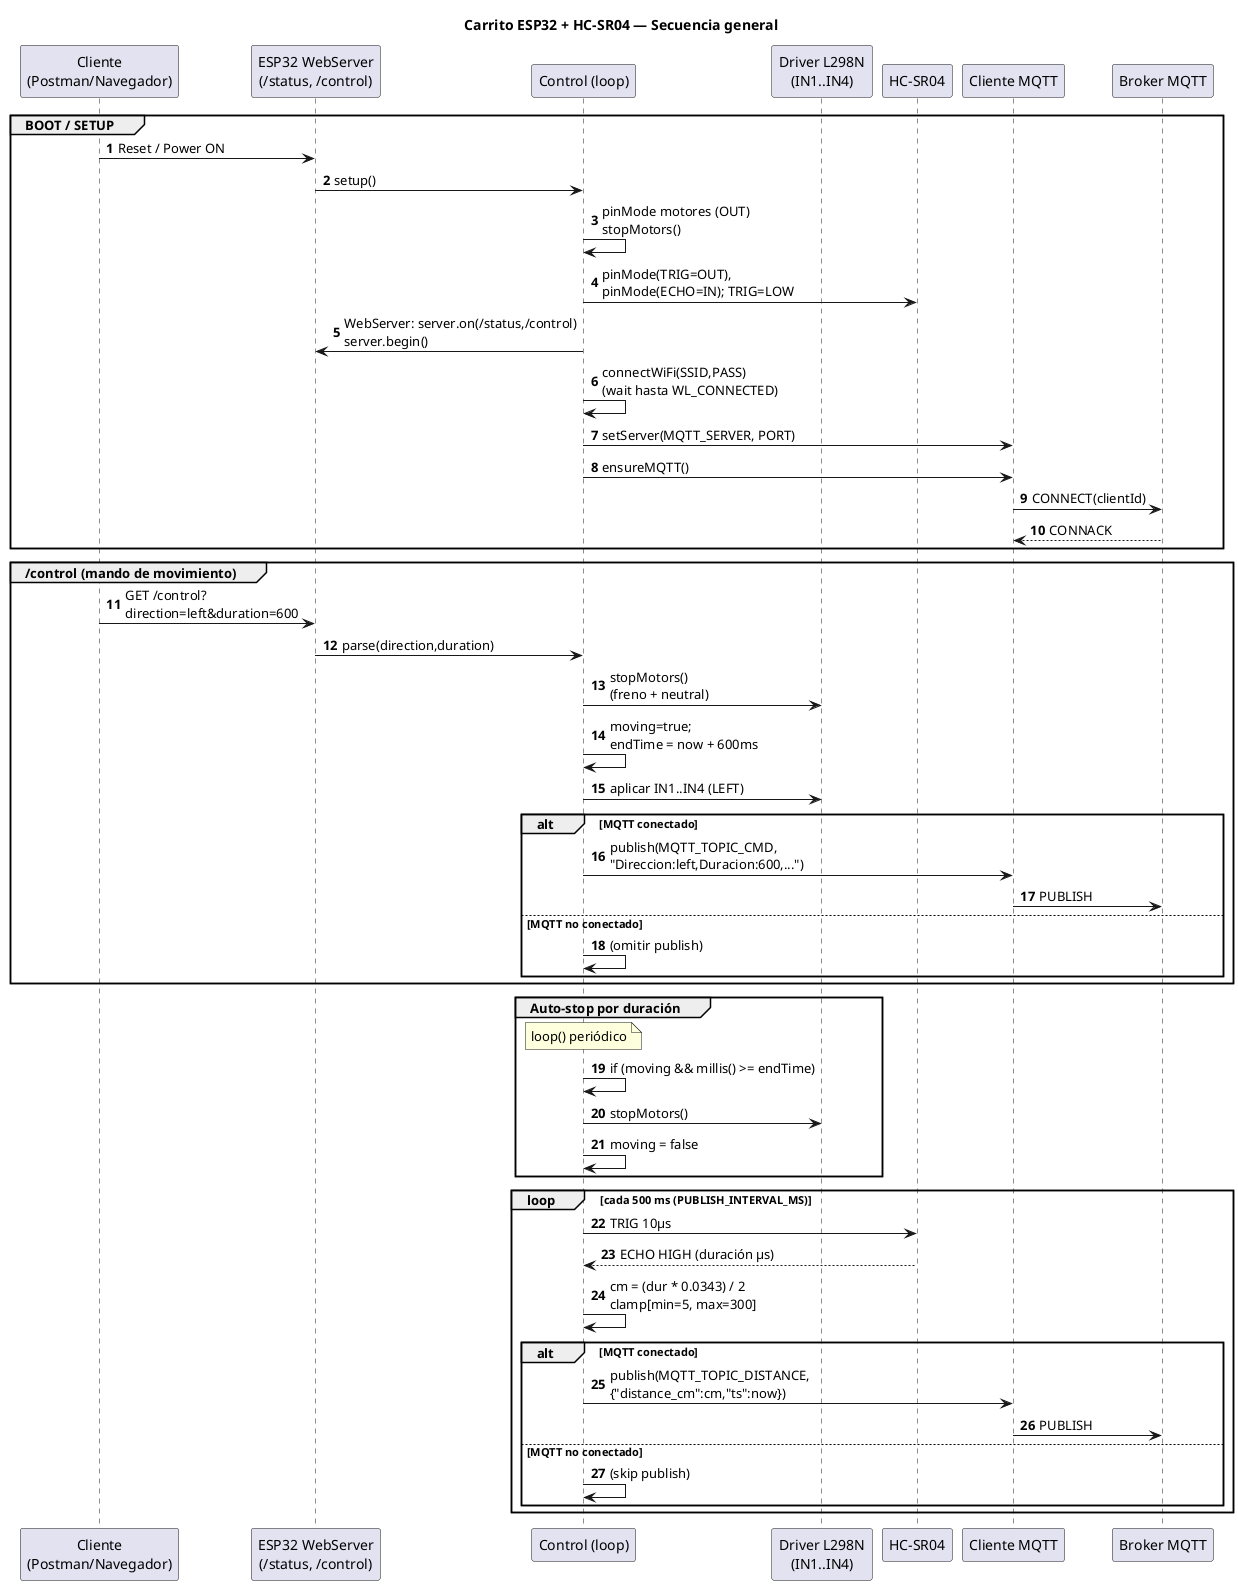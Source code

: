 @startuml
title Carrito ESP32 + HC-SR04 — Secuencia general
autonumber

participant User as "Cliente\n(Postman/Navegador)"
participant HTTP as "ESP32 WebServer\n(/status, /control)"
participant CTRL as "Control (loop)"
participant L298N as "Driver L298N\n(IN1..IN4)"
participant US as "HC-SR04"
participant MQTT as "Cliente MQTT"
participant Broker as "Broker MQTT"

' ================== BOOT / SETUP ==================
group BOOT / SETUP
  User -> HTTP : Reset / Power ON
  HTTP -> CTRL : setup()
  CTRL -> CTRL : pinMode motores (OUT)\nstopMotors()
  CTRL -> US : pinMode(TRIG=OUT),\npinMode(ECHO=IN); TRIG=LOW
  CTRL -> HTTP : WebServer: server.on(/status,/control)\nserver.begin()
  CTRL -> CTRL : connectWiFi(SSID,PASS)\n(wait hasta WL_CONNECTED)
  CTRL -> MQTT : setServer(MQTT_SERVER, PORT)
  CTRL -> MQTT : ensureMQTT()
  MQTT -> Broker : CONNECT(clientId)
  Broker --> MQTT : CONNACK
end

' ================== PETICIÓN /control ==================
group /control (mando de movimiento)
  User -> HTTP : GET /control?\ndirection=left&duration=600
  HTTP -> CTRL : parse(direction,duration)
  CTRL -> L298N : stopMotors()\n(freno + neutral)
  CTRL -> CTRL : moving=true;\nendTime = now + 600ms
  CTRL -> L298N : aplicar IN1..IN4 (LEFT)
  alt MQTT conectado
    CTRL -> MQTT : publish(MQTT_TOPIC_CMD,\n"Direccion:left,Duracion:600,...")
    MQTT -> Broker : PUBLISH
  else MQTT no conectado
    CTRL -> CTRL : (omitir publish)
  end
end

' ================== AUTO-STOP EN LOOP ==================
group Auto-stop por duración
  note over CTRL : loop() periódico
  CTRL -> CTRL : if (moving && millis() >= endTime)
  CTRL -> L298N : stopMotors()
  CTRL -> CTRL : moving = false
end

' ================== TELEMETRÍA PERIÓDICA ==================
loop cada 500 ms (PUBLISH_INTERVAL_MS)
  CTRL -> US : TRIG 10µs
  US --> CTRL : ECHO HIGH (duración µs)
  CTRL -> CTRL : cm = (dur * 0.0343) / 2\nclamp[min=5, max=300]
  alt MQTT conectado
    CTRL -> MQTT : publish(MQTT_TOPIC_DISTANCE,\n{"distance_cm":cm,"ts":now})
    MQTT -> Broker : PUBLISH
  else MQTT no conectado
    CTRL -> CTRL : (skip publish)
  end
end

' ================== END ==================
@enduml
